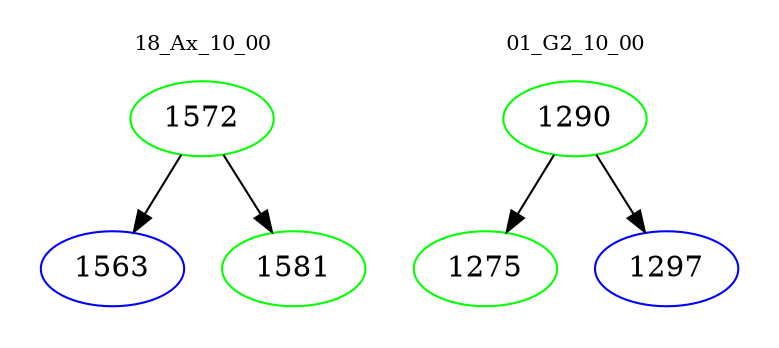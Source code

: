 digraph{
subgraph cluster_0 {
color = white
label = "18_Ax_10_00";
fontsize=10;
T0_1572 [label="1572", color="green"]
T0_1572 -> T0_1563 [color="black"]
T0_1563 [label="1563", color="blue"]
T0_1572 -> T0_1581 [color="black"]
T0_1581 [label="1581", color="green"]
}
subgraph cluster_1 {
color = white
label = "01_G2_10_00";
fontsize=10;
T1_1290 [label="1290", color="green"]
T1_1290 -> T1_1275 [color="black"]
T1_1275 [label="1275", color="green"]
T1_1290 -> T1_1297 [color="black"]
T1_1297 [label="1297", color="blue"]
}
}
